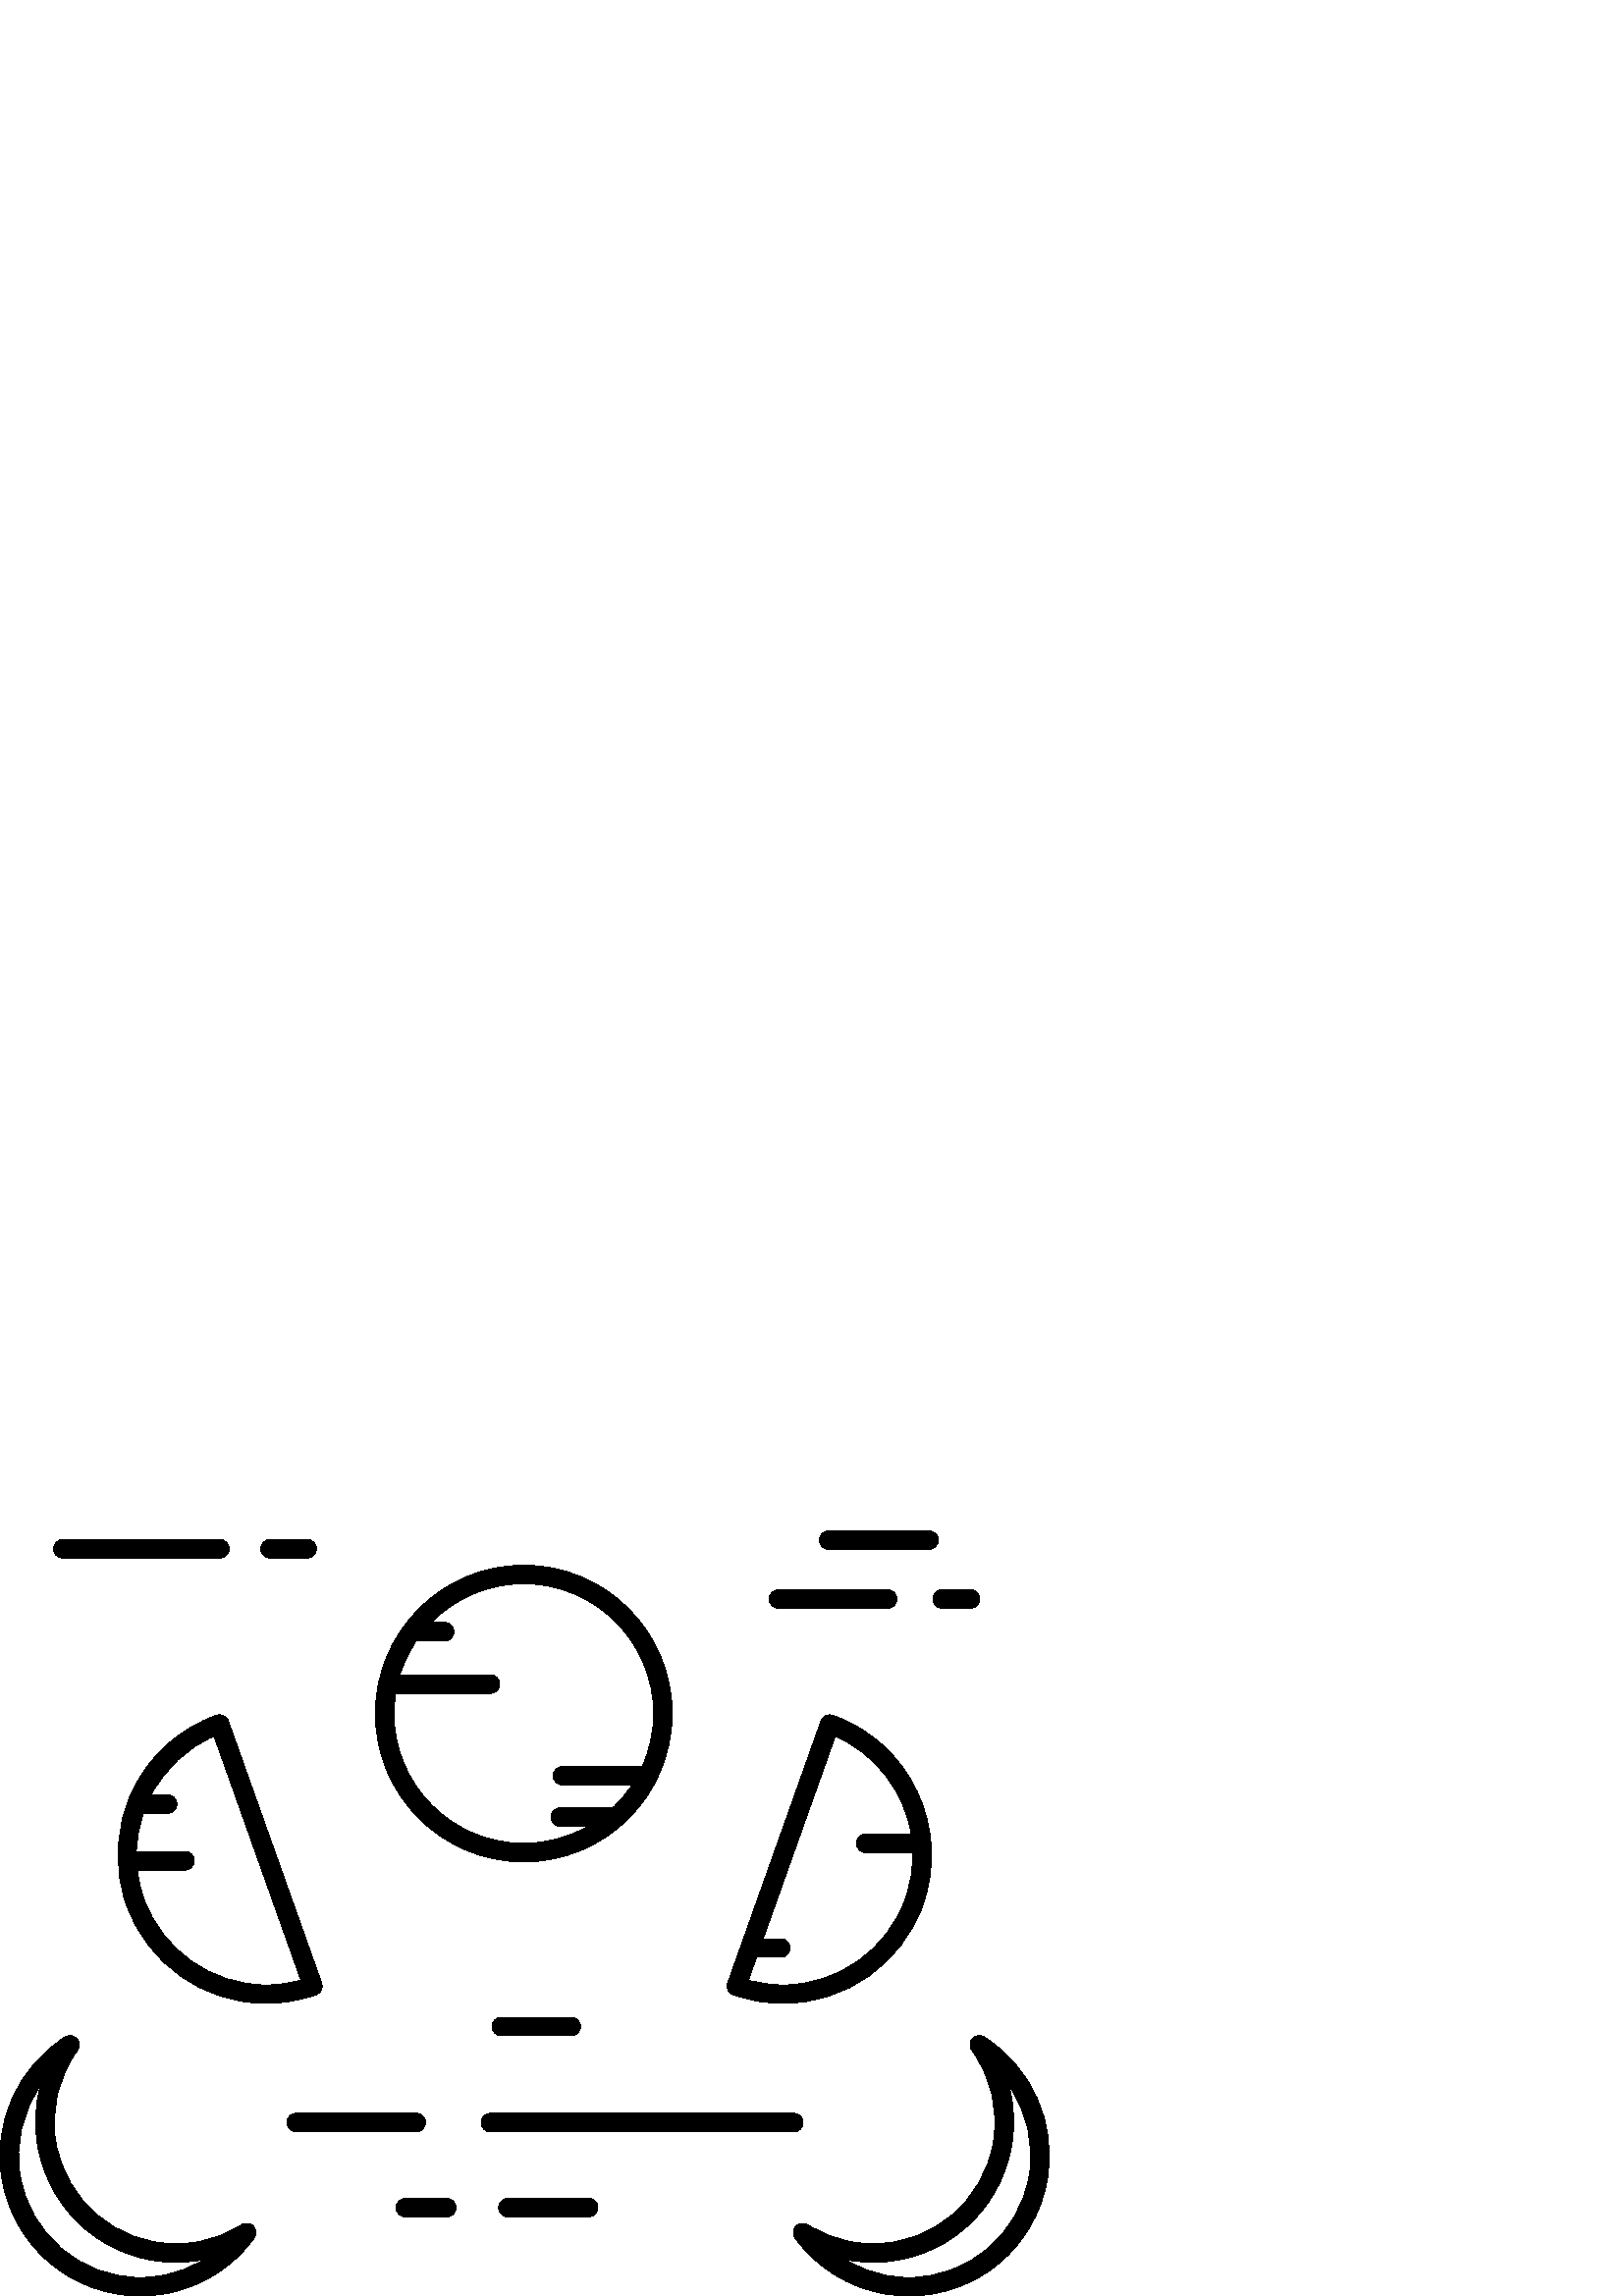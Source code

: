 %!PS-Adobe-3.0 EPSF-3.0
%%Pages: 1
%%BoundingBox: 0 -1 385 281
%%DocumentData: Clean7Bit
%%LanguageLevel: 2
%%EndComments
%%BeginProlog
/cairo_eps_state save def
/dict_count countdictstack def
/op_count count 1 sub def
userdict begin
/q { gsave } bind def
/Q { grestore } bind def
/cm { 6 array astore concat } bind def
/w { setlinewidth } bind def
/J { setlinecap } bind def
/j { setlinejoin } bind def
/M { setmiterlimit } bind def
/d { setdash } bind def
/m { moveto } bind def
/l { lineto } bind def
/c { curveto } bind def
/h { closepath } bind def
/re { exch dup neg 3 1 roll 5 3 roll moveto 0 rlineto
      0 exch rlineto 0 rlineto closepath } bind def
/S { stroke } bind def
/f { fill } bind def
/f* { eofill } bind def
/n { newpath } bind def
/W { clip } bind def
/W* { eoclip } bind def
/BT { } bind def
/ET { } bind def
/pdfmark where { pop globaldict /?pdfmark /exec load put }
    { globaldict begin /?pdfmark /pop load def /pdfmark
    /cleartomark load def end } ifelse
/BDC { mark 3 1 roll /BDC pdfmark } bind def
/EMC { mark /EMC pdfmark } bind def
/cairo_store_point { /cairo_point_y exch def /cairo_point_x exch def } def
/Tj { show currentpoint cairo_store_point } bind def
/TJ {
  {
    dup
    type /stringtype eq
    { show } { -0.001 mul 0 cairo_font_matrix dtransform rmoveto } ifelse
  } forall
  currentpoint cairo_store_point
} bind def
/cairo_selectfont { cairo_font_matrix aload pop pop pop 0 0 6 array astore
    cairo_font exch selectfont cairo_point_x cairo_point_y moveto } bind def
/Tf { pop /cairo_font exch def /cairo_font_matrix where
      { pop cairo_selectfont } if } bind def
/Td { matrix translate cairo_font_matrix matrix concatmatrix dup
      /cairo_font_matrix exch def dup 4 get exch 5 get cairo_store_point
      /cairo_font where { pop cairo_selectfont } if } bind def
/Tm { 2 copy 8 2 roll 6 array astore /cairo_font_matrix exch def
      cairo_store_point /cairo_font where { pop cairo_selectfont } if } bind def
/g { setgray } bind def
/rg { setrgbcolor } bind def
/d1 { setcachedevice } bind def
%%EndProlog
%%Page: 1 1
%%BeginPageSetup
%%PageBoundingBox: 0 -1 385 281
%%EndPageSetup
q 0 -1 385 282 rectclip q
0 280.617 385 -281 re W n
0 g
192.047 159.203 m 222.047 159.203 246.457 183.609 246.457 213.613 c 
246.457 243.613 222.047 268.019 192.047 268.019 c 162.047 268.019 
137.641 243.613 137.641 213.609 c 137.641 183.609 162.047 159.203 
192.047 159.203 c h
145.02 221.015 m 179.832 221.015 l 181.711 221.015 183.23 222.539 
183.23 224.418 c 183.23 226.297 181.711 227.816 179.832 227.816 c 
146.605 227.816 l 148 232.265 150.027 236.433 152.586 240.218 c 163.031 
240.218 l 164.91 240.218 166.434 241.738 166.434 243.617 c 166.434 
245.496 164.91 247.015 163.031 247.015 c 158.168 247.015 l 166.809 
255.777 178.805 261.218 192.047 261.218 c 218.301 261.218 239.656 
239.863 239.656 213.609 c 239.656 206.707 238.168 200.144 235.512 
194.218 c 206.23 194.218 l 204.352 194.218 202.832 192.695 202.832 
190.816 c 202.832 188.937 204.352 187.418 206.23 187.418 c 231.773 
187.418 l 229.746 184.351 227.367 181.531 224.703 179.015 c 205.434 
179.015 l 203.555 179.015 202.031 177.496 202.031 175.617 c 202.031 
173.738 203.555 172.218 205.434 172.218 c 215.52 172.218 l 208.586 
168.269 200.578 166.004 192.047 166.004 c 165.797 166.004 144.438 
187.359 144.438 213.609 c 144.441 216.129 144.641 218.605 145.02 
221.015 c h
145.02 221.015 m f
117.793 112.191 m 118.18 113.007 118.227 113.941 117.926 114.793 c 
83.715 210.902 l 83.086 212.672 81.141 213.597 79.375 212.964 c 65.684 
208.089 54.707 198.179 48.473 185.05 c 42.238 171.922 41.484 157.152 
46.359 143.461 c 54.062 121.824 74.66 107.285 97.617 107.285 c 103.824 
107.285 109.961 108.347 115.859 110.449 c 116.711 110.75 117.406 
111.379 117.793 112.191 c h
97.617 114.086 m 77.531 114.086 59.504 126.808 52.766 145.742 c 51.543 
149.175 50.742 152.687 50.324 156.218 c 67.832 156.218 l 69.711 156.218 
71.23 157.738 71.23 159.617 c 71.23 161.496 69.711 163.015 67.832 
163.015 c 50.016 163.015 l 50.145 167.754 50.992 172.464 52.547 177.015 
c 61.43 177.015 l 63.309 177.015 64.832 178.539 64.832 180.418 c 64.832 
182.297 63.309 183.816 61.43 183.816 c 55.461 183.816 l 60.508 193.461 
68.559 200.964 78.492 205.304 c 110.336 115.824 l 106.184 114.672 
101.918 114.086 97.617 114.086 c h
97.617 114.086 m f
88.613 26.132 m 83.582 22.925 78.02 20.789 72.082 19.781 c 69.586 
19.359 67.051 19.144 64.543 19.144 c 42.699 19.144 24.184 34.8 20.523 
56.379 c 18.5 68.316 21.305 80.293 28.426 90.109 c 29.383 91.429 29.27 
93.25 28.148 94.437 c 27.031 95.625 25.227 95.851 23.848 94.972 c 6.332 
83.812 -2.742 63.371 0.734 42.898 c 4.953 18.043 26.285 -0 51.457 -0 c 
54.344 -0 57.266 0.246 60.133 0.734 c 73.488 3 85.23 10.293 93.195 
21.269 c 94.152 22.589 94.035 24.406 92.918 25.597 c 91.797 26.785 
89.992 27.011 88.613 26.132 c h
58.996 7.437 m 56.5 7.015 53.965 6.8 51.457 6.8 c 29.613 6.8 11.098 
22.461 7.438 44.035 c 5.438 55.828 8.23 67.609 14.777 77.031 c 12.918 
70.015 12.566 62.621 13.82 55.238 c 18.039 30.382 39.371 12.343 64.543 
12.343 c 67.434 12.343 70.352 12.589 73.219 13.078 c 73.781 13.172 
74.336 13.277 74.891 13.386 c 70.082 10.437 64.707 8.41 58.996 7.437 c 
h
58.996 7.437 m f
268.887 110.449 m 274.785 108.347 280.926 107.285 287.129 107.285 c 
287.133 107.285 l 310.086 107.285 330.688 121.824 338.391 143.461 c 
348.449 171.726 333.637 202.906 305.375 212.964 c 303.605 213.597 
301.66 212.672 301.031 210.902 c 266.824 114.793 l 266.52 113.941 
266.57 113.007 266.957 112.191 c 267.344 111.379 268.039 110.75 268.887 
110.449 c h
306.258 205.304 m 321.387 198.683 331.523 184.89 334.09 169.418 c 
317.43 169.418 l 315.551 169.418 314.031 167.894 314.031 166.019 c 
314.031 164.14 315.551 162.617 317.43 162.617 c 334.719 162.617 l 
334.832 157.023 333.969 151.32 331.984 145.742 c 325.242 126.808 
307.219 114.086 287.129 114.086 c 282.828 114.086 278.566 114.672 
274.41 115.828 c 277.398 124.218 l 286.23 124.218 l 288.109 124.218 
289.629 125.738 289.629 127.617 c 289.629 129.496 288.109 131.019 
286.23 131.019 c 279.816 131.019 l h
306.258 205.304 m f
360.902 94.972 m 359.527 95.851 357.719 95.625 356.602 94.437 c 355.48 
93.25 355.367 91.429 356.324 90.109 c 363.445 80.297 366.25 68.316 
364.227 56.379 c 360.562 34.8 342.051 19.14 320.207 19.144 c 317.699 
19.144 315.16 19.359 312.668 19.781 c 306.73 20.789 301.168 22.925 
296.137 26.132 c 294.754 27.011 292.949 26.785 291.832 25.597 c 290.715 
24.406 290.598 22.589 291.555 21.269 c 299.52 10.293 311.262 3 324.617 
0.734 c 327.484 0.246 330.406 -0 333.293 -0 c 358.465 -0 379.797 18.043 
384.016 42.898 c 387.492 63.371 378.418 83.812 360.902 94.972 c h
377.312 44.035 m 373.652 22.461 355.137 6.8 333.293 6.8 c 330.785 6.8 
328.25 7.015 325.754 7.437 c 320.043 8.41 314.668 10.437 309.859 13.386 
c 310.414 13.273 310.973 13.172 311.531 13.074 c 314.398 12.589 317.316 
12.343 320.207 12.343 c 320.211 12.343 l 345.383 12.343 366.711 30.382 
370.93 55.238 c 372.184 62.621 371.832 70.015 369.973 77.031 c 376.52 
67.609 379.312 55.828 377.312 44.035 c h
377.312 44.035 m f
294.43 63.617 m 294.43 65.496 292.91 67.015 291.031 67.015 c 179.832 
67.015 l 177.953 67.015 176.43 65.496 176.43 63.617 c 176.43 61.738 
177.953 60.218 179.832 60.218 c 291.031 60.218 l 292.91 60.218 294.43 
61.738 294.43 63.617 c h
294.43 63.617 m f
156.031 63.617 m 156.031 65.496 154.508 67.015 152.633 67.015 c 108.633 
67.015 l 106.754 67.015 105.23 65.496 105.23 63.617 c 105.23 61.738 
106.754 60.218 108.633 60.218 c 152.633 60.218 l 154.508 60.218 156.031 
61.738 156.031 63.617 c h
156.031 63.617 m f
183.832 102.218 m 181.953 102.218 180.43 100.695 180.43 98.816 c 180.43 
96.937 181.953 95.418 183.832 95.418 c 209.43 95.418 l 211.309 95.418 
212.832 96.937 212.832 98.816 c 212.832 100.695 211.309 102.218 209.43 
102.218 c h
183.832 102.218 m f
23.031 270.617 m 80.633 270.617 l 82.508 270.617 84.031 272.14 84.031 
274.015 c 84.031 275.894 82.508 277.418 80.633 277.418 c 23.031 277.418 
l 21.152 277.418 19.633 275.894 19.633 274.015 c 19.633 272.14 21.152 
270.617 23.031 270.617 c h
23.031 270.617 m f
99.031 270.617 m 112.633 270.617 l 114.508 270.617 116.031 272.14 
116.031 274.015 c 116.031 275.894 114.508 277.418 112.633 277.418 c 
99.031 277.418 l 97.152 277.418 95.633 275.894 95.633 274.015 c 95.633 
272.14 97.152 270.617 99.031 270.617 c h
99.031 270.617 m f
285.43 252.218 m 325.43 252.218 l 327.309 252.218 328.832 253.738 
328.832 255.617 c 328.832 257.496 327.309 259.015 325.43 259.015 c 
285.43 259.015 l 283.551 259.015 282.031 257.496 282.031 255.617 c 
282.031 253.738 283.551 252.218 285.43 252.218 c h
285.43 252.218 m f
342.031 255.617 m 342.031 253.738 343.551 252.218 345.43 252.218 c 
355.832 252.218 l 357.711 252.218 359.23 253.738 359.23 255.617 c 
359.23 257.496 357.711 259.015 355.832 259.015 c 345.43 259.015 l 
343.551 259.015 342.031 257.496 342.031 255.617 c h
342.031 255.617 m f
303.832 273.816 m 340.633 273.816 l 342.508 273.816 344.031 275.339 
344.031 277.218 c 344.031 279.093 342.508 280.617 340.633 280.617 c 
303.832 280.617 l 301.953 280.617 300.43 279.093 300.43 277.218 c 
300.43 275.339 301.953 273.816 303.832 273.816 c h
303.832 273.816 m f
215.832 35.816 m 186.23 35.816 l 184.352 35.816 182.832 34.297 182.832 
32.418 c 182.832 30.539 184.352 29.015 186.23 29.015 c 215.832 29.015 l 
217.711 29.015 219.23 30.539 219.23 32.418 c 219.23 34.297 217.711 
35.816 215.832 35.816 c h
215.832 35.816 m f
163.832 35.816 m 148.633 35.816 l 146.754 35.816 145.23 34.297 145.23 
32.418 c 145.23 30.539 146.754 29.015 148.633 29.015 c 163.832 29.015 l 
165.711 29.015 167.23 30.539 167.23 32.418 c 167.23 34.297 165.711 
35.816 163.832 35.816 c h
163.832 35.816 m f
Q Q
showpage
%%Trailer
count op_count sub {pop} repeat
countdictstack dict_count sub {end} repeat
cairo_eps_state restore
%%EOF
